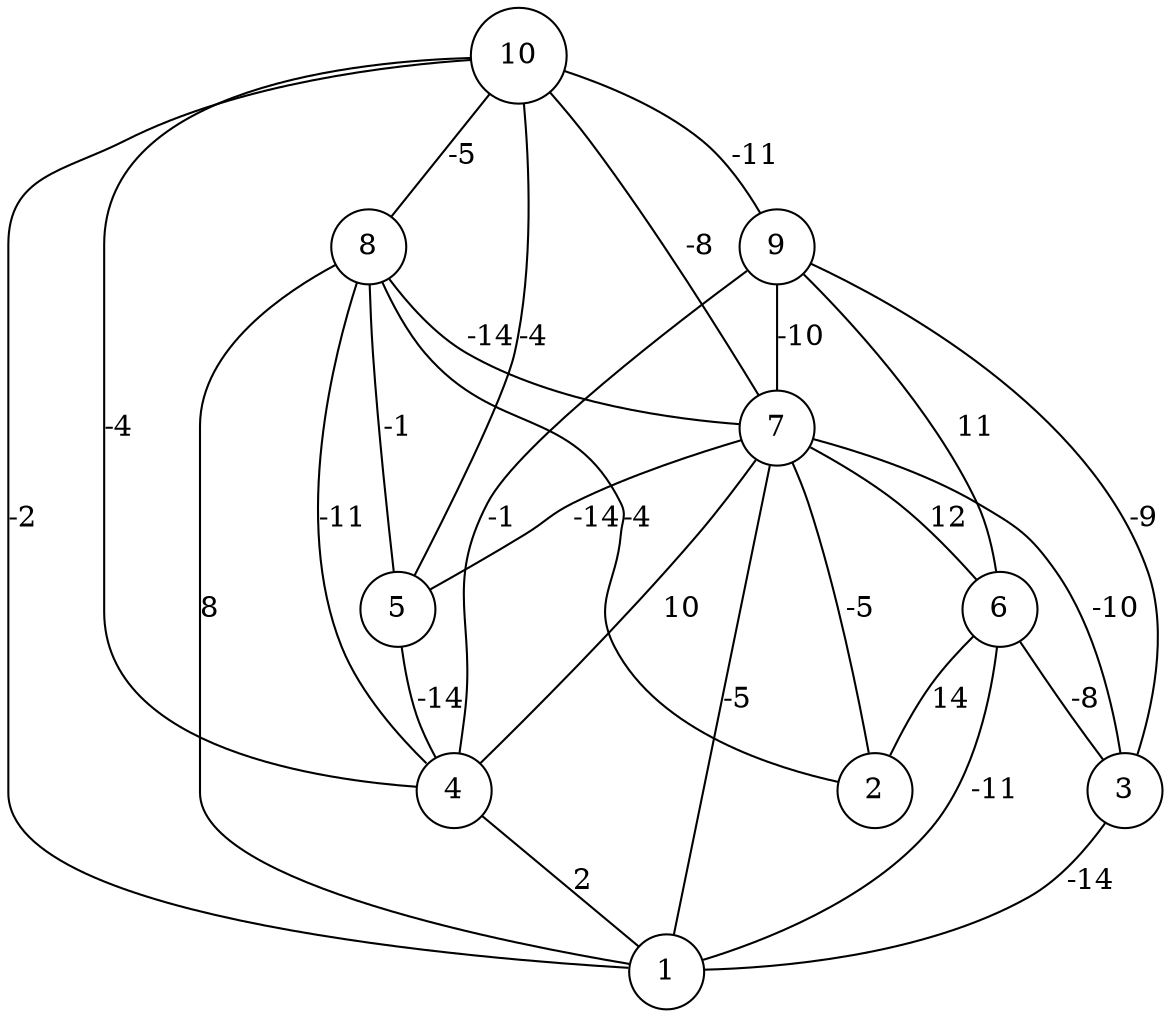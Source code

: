 graph { 
	 fontname="Helvetica,Arial,sans-serif" 
	 node [shape = circle]; 
	 10 -- 1 [label = "-2"];
	 10 -- 4 [label = "-4"];
	 10 -- 5 [label = "-4"];
	 10 -- 7 [label = "-8"];
	 10 -- 8 [label = "-5"];
	 10 -- 9 [label = "-11"];
	 9 -- 3 [label = "-9"];
	 9 -- 4 [label = "-1"];
	 9 -- 6 [label = "11"];
	 9 -- 7 [label = "-10"];
	 8 -- 1 [label = "8"];
	 8 -- 2 [label = "-4"];
	 8 -- 4 [label = "-11"];
	 8 -- 5 [label = "-1"];
	 8 -- 7 [label = "-14"];
	 7 -- 1 [label = "-5"];
	 7 -- 2 [label = "-5"];
	 7 -- 3 [label = "-10"];
	 7 -- 4 [label = "10"];
	 7 -- 5 [label = "-14"];
	 7 -- 6 [label = "12"];
	 6 -- 1 [label = "-11"];
	 6 -- 2 [label = "14"];
	 6 -- 3 [label = "-8"];
	 5 -- 4 [label = "-14"];
	 4 -- 1 [label = "2"];
	 3 -- 1 [label = "-14"];
	 1;
	 2;
	 3;
	 4;
	 5;
	 6;
	 7;
	 8;
	 9;
	 10;
}
